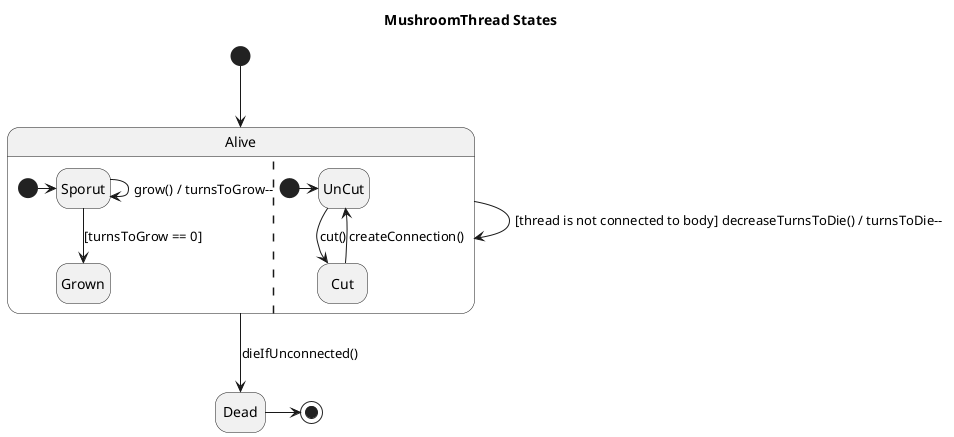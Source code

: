 @startuml Mushrooom Thread States
title MushroomThread States

hide empty description

[*] --> Alive

state Alive {
    state Sporut
    state Grown

    [*] -> Sporut
    Sporut -> Sporut: grow() / turnsToGrow--
    Sporut -down-> Grown: [turnsToGrow == 0]

    || 
    state Cut
    state UnCut

    [*] -> UnCut
    UnCut --> Cut: cut()
    Cut --> UnCut: createConnection()
}

state Dead

Alive -> Alive: [thread is not connected to body] decreaseTurnsToDie() / turnsToDie--
Alive -down-> Dead: dieIfUnconnected() 

Dead -> [*]


@enduml